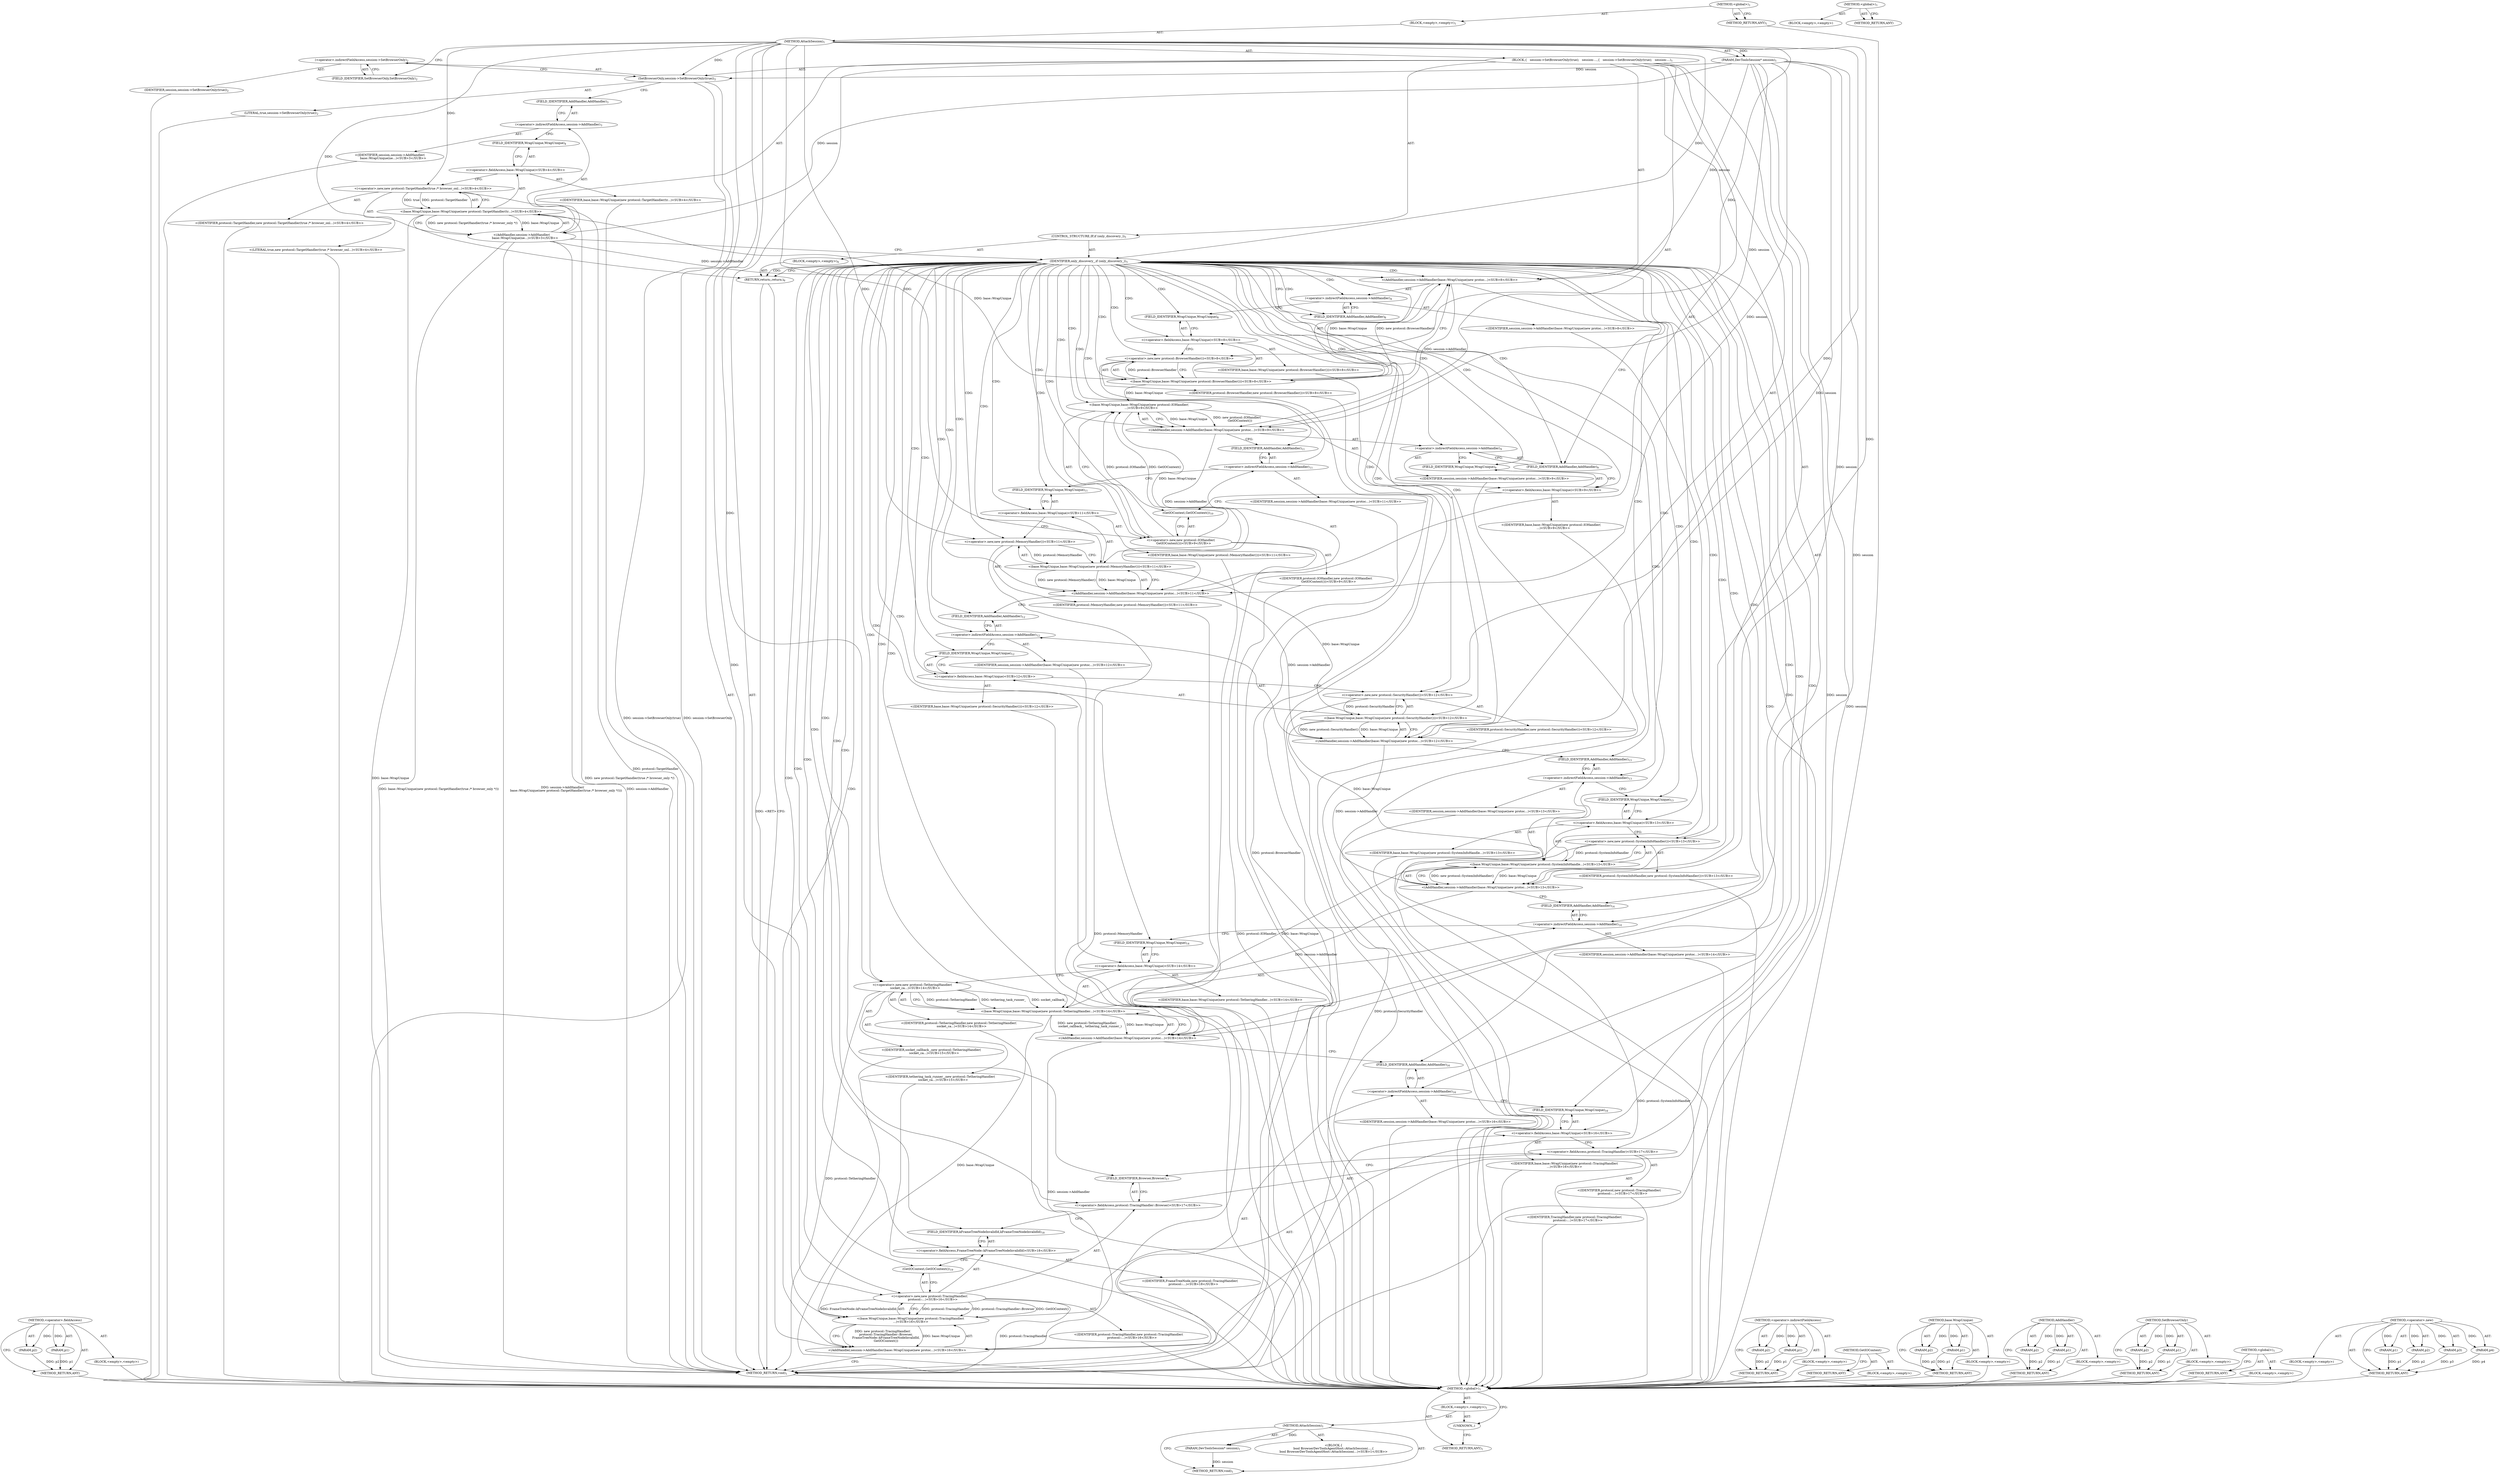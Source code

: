digraph "&lt;global&gt;" {
vulnerable_172 [label=<(METHOD,&lt;operator&gt;.fieldAccess)>];
vulnerable_173 [label=<(PARAM,p1)>];
vulnerable_174 [label=<(PARAM,p2)>];
vulnerable_175 [label=<(BLOCK,&lt;empty&gt;,&lt;empty&gt;)>];
vulnerable_176 [label=<(METHOD_RETURN,ANY)>];
vulnerable_6 [label=<(METHOD,&lt;global&gt;)<SUB>1</SUB>>];
vulnerable_7 [label=<(BLOCK,&lt;empty&gt;,&lt;empty&gt;)<SUB>1</SUB>>];
vulnerable_8 [label=<(METHOD,AttachSession)<SUB>1</SUB>>];
vulnerable_9 [label=<(PARAM,DevToolsSession* session)<SUB>1</SUB>>];
vulnerable_10 [label=<(BLOCK,{
   session-&gt;SetBrowserOnly(true);
   session-...,{
   session-&gt;SetBrowserOnly(true);
   session-...)<SUB>1</SUB>>];
vulnerable_11 [label=<(SetBrowserOnly,session-&gt;SetBrowserOnly(true))<SUB>2</SUB>>];
vulnerable_12 [label=<(&lt;operator&gt;.indirectFieldAccess,session-&gt;SetBrowserOnly)<SUB>2</SUB>>];
vulnerable_13 [label=<(IDENTIFIER,session,session-&gt;SetBrowserOnly(true))<SUB>2</SUB>>];
vulnerable_14 [label=<(FIELD_IDENTIFIER,SetBrowserOnly,SetBrowserOnly)<SUB>2</SUB>>];
vulnerable_15 [label=<(LITERAL,true,session-&gt;SetBrowserOnly(true))<SUB>2</SUB>>];
vulnerable_16 [label="<(AddHandler,session-&gt;AddHandler(
       base::WrapUnique(ne...)<SUB>3</SUB>>"];
vulnerable_17 [label=<(&lt;operator&gt;.indirectFieldAccess,session-&gt;AddHandler)<SUB>3</SUB>>];
vulnerable_18 [label="<(IDENTIFIER,session,session-&gt;AddHandler(
       base::WrapUnique(ne...)<SUB>3</SUB>>"];
vulnerable_19 [label=<(FIELD_IDENTIFIER,AddHandler,AddHandler)<SUB>3</SUB>>];
vulnerable_20 [label="<(base.WrapUnique,base::WrapUnique(new protocol::TargetHandler(tr...)<SUB>4</SUB>>"];
vulnerable_21 [label="<(&lt;operator&gt;.fieldAccess,base::WrapUnique)<SUB>4</SUB>>"];
vulnerable_22 [label="<(IDENTIFIER,base,base::WrapUnique(new protocol::TargetHandler(tr...)<SUB>4</SUB>>"];
vulnerable_23 [label=<(FIELD_IDENTIFIER,WrapUnique,WrapUnique)<SUB>4</SUB>>];
vulnerable_24 [label="<(&lt;operator&gt;.new,new protocol::TargetHandler(true /* browser_onl...)<SUB>4</SUB>>"];
vulnerable_25 [label="<(IDENTIFIER,protocol::TargetHandler,new protocol::TargetHandler(true /* browser_onl...)<SUB>4</SUB>>"];
vulnerable_26 [label="<(LITERAL,true,new protocol::TargetHandler(true /* browser_onl...)<SUB>4</SUB>>"];
vulnerable_27 [label=<(CONTROL_STRUCTURE,IF,if (only_discovery_))<SUB>5</SUB>>];
vulnerable_28 [label=<(IDENTIFIER,only_discovery_,if (only_discovery_))<SUB>5</SUB>>];
vulnerable_29 [label=<(BLOCK,&lt;empty&gt;,&lt;empty&gt;)<SUB>6</SUB>>];
vulnerable_30 [label=<(RETURN,return;,return;)<SUB>6</SUB>>];
vulnerable_31 [label="<(AddHandler,session-&gt;AddHandler(base::WrapUnique(new protoc...)<SUB>8</SUB>>"];
vulnerable_32 [label=<(&lt;operator&gt;.indirectFieldAccess,session-&gt;AddHandler)<SUB>8</SUB>>];
vulnerable_33 [label="<(IDENTIFIER,session,session-&gt;AddHandler(base::WrapUnique(new protoc...)<SUB>8</SUB>>"];
vulnerable_34 [label=<(FIELD_IDENTIFIER,AddHandler,AddHandler)<SUB>8</SUB>>];
vulnerable_35 [label="<(base.WrapUnique,base::WrapUnique(new protocol::BrowserHandler()))<SUB>8</SUB>>"];
vulnerable_36 [label="<(&lt;operator&gt;.fieldAccess,base::WrapUnique)<SUB>8</SUB>>"];
vulnerable_37 [label="<(IDENTIFIER,base,base::WrapUnique(new protocol::BrowserHandler()))<SUB>8</SUB>>"];
vulnerable_38 [label=<(FIELD_IDENTIFIER,WrapUnique,WrapUnique)<SUB>8</SUB>>];
vulnerable_39 [label="<(&lt;operator&gt;.new,new protocol::BrowserHandler())<SUB>8</SUB>>"];
vulnerable_40 [label="<(IDENTIFIER,protocol::BrowserHandler,new protocol::BrowserHandler())<SUB>8</SUB>>"];
vulnerable_41 [label="<(AddHandler,session-&gt;AddHandler(base::WrapUnique(new protoc...)<SUB>9</SUB>>"];
vulnerable_42 [label=<(&lt;operator&gt;.indirectFieldAccess,session-&gt;AddHandler)<SUB>9</SUB>>];
vulnerable_43 [label="<(IDENTIFIER,session,session-&gt;AddHandler(base::WrapUnique(new protoc...)<SUB>9</SUB>>"];
vulnerable_44 [label=<(FIELD_IDENTIFIER,AddHandler,AddHandler)<SUB>9</SUB>>];
vulnerable_45 [label="<(base.WrapUnique,base::WrapUnique(new protocol::IOHandler(
     ...)<SUB>9</SUB>>"];
vulnerable_46 [label="<(&lt;operator&gt;.fieldAccess,base::WrapUnique)<SUB>9</SUB>>"];
vulnerable_47 [label="<(IDENTIFIER,base,base::WrapUnique(new protocol::IOHandler(
     ...)<SUB>9</SUB>>"];
vulnerable_48 [label=<(FIELD_IDENTIFIER,WrapUnique,WrapUnique)<SUB>9</SUB>>];
vulnerable_49 [label="<(&lt;operator&gt;.new,new protocol::IOHandler(
      GetIOContext()))<SUB>9</SUB>>"];
vulnerable_50 [label="<(IDENTIFIER,protocol::IOHandler,new protocol::IOHandler(
      GetIOContext()))<SUB>9</SUB>>"];
vulnerable_51 [label=<(GetIOContext,GetIOContext())<SUB>10</SUB>>];
vulnerable_52 [label="<(AddHandler,session-&gt;AddHandler(base::WrapUnique(new protoc...)<SUB>11</SUB>>"];
vulnerable_53 [label=<(&lt;operator&gt;.indirectFieldAccess,session-&gt;AddHandler)<SUB>11</SUB>>];
vulnerable_54 [label="<(IDENTIFIER,session,session-&gt;AddHandler(base::WrapUnique(new protoc...)<SUB>11</SUB>>"];
vulnerable_55 [label=<(FIELD_IDENTIFIER,AddHandler,AddHandler)<SUB>11</SUB>>];
vulnerable_56 [label="<(base.WrapUnique,base::WrapUnique(new protocol::MemoryHandler()))<SUB>11</SUB>>"];
vulnerable_57 [label="<(&lt;operator&gt;.fieldAccess,base::WrapUnique)<SUB>11</SUB>>"];
vulnerable_58 [label="<(IDENTIFIER,base,base::WrapUnique(new protocol::MemoryHandler()))<SUB>11</SUB>>"];
vulnerable_59 [label=<(FIELD_IDENTIFIER,WrapUnique,WrapUnique)<SUB>11</SUB>>];
vulnerable_60 [label="<(&lt;operator&gt;.new,new protocol::MemoryHandler())<SUB>11</SUB>>"];
vulnerable_61 [label="<(IDENTIFIER,protocol::MemoryHandler,new protocol::MemoryHandler())<SUB>11</SUB>>"];
vulnerable_62 [label="<(AddHandler,session-&gt;AddHandler(base::WrapUnique(new protoc...)<SUB>12</SUB>>"];
vulnerable_63 [label=<(&lt;operator&gt;.indirectFieldAccess,session-&gt;AddHandler)<SUB>12</SUB>>];
vulnerable_64 [label="<(IDENTIFIER,session,session-&gt;AddHandler(base::WrapUnique(new protoc...)<SUB>12</SUB>>"];
vulnerable_65 [label=<(FIELD_IDENTIFIER,AddHandler,AddHandler)<SUB>12</SUB>>];
vulnerable_66 [label="<(base.WrapUnique,base::WrapUnique(new protocol::SecurityHandler()))<SUB>12</SUB>>"];
vulnerable_67 [label="<(&lt;operator&gt;.fieldAccess,base::WrapUnique)<SUB>12</SUB>>"];
vulnerable_68 [label="<(IDENTIFIER,base,base::WrapUnique(new protocol::SecurityHandler()))<SUB>12</SUB>>"];
vulnerable_69 [label=<(FIELD_IDENTIFIER,WrapUnique,WrapUnique)<SUB>12</SUB>>];
vulnerable_70 [label="<(&lt;operator&gt;.new,new protocol::SecurityHandler())<SUB>12</SUB>>"];
vulnerable_71 [label="<(IDENTIFIER,protocol::SecurityHandler,new protocol::SecurityHandler())<SUB>12</SUB>>"];
vulnerable_72 [label="<(AddHandler,session-&gt;AddHandler(base::WrapUnique(new protoc...)<SUB>13</SUB>>"];
vulnerable_73 [label=<(&lt;operator&gt;.indirectFieldAccess,session-&gt;AddHandler)<SUB>13</SUB>>];
vulnerable_74 [label="<(IDENTIFIER,session,session-&gt;AddHandler(base::WrapUnique(new protoc...)<SUB>13</SUB>>"];
vulnerable_75 [label=<(FIELD_IDENTIFIER,AddHandler,AddHandler)<SUB>13</SUB>>];
vulnerable_76 [label="<(base.WrapUnique,base::WrapUnique(new protocol::SystemInfoHandle...)<SUB>13</SUB>>"];
vulnerable_77 [label="<(&lt;operator&gt;.fieldAccess,base::WrapUnique)<SUB>13</SUB>>"];
vulnerable_78 [label="<(IDENTIFIER,base,base::WrapUnique(new protocol::SystemInfoHandle...)<SUB>13</SUB>>"];
vulnerable_79 [label=<(FIELD_IDENTIFIER,WrapUnique,WrapUnique)<SUB>13</SUB>>];
vulnerable_80 [label="<(&lt;operator&gt;.new,new protocol::SystemInfoHandler())<SUB>13</SUB>>"];
vulnerable_81 [label="<(IDENTIFIER,protocol::SystemInfoHandler,new protocol::SystemInfoHandler())<SUB>13</SUB>>"];
vulnerable_82 [label="<(AddHandler,session-&gt;AddHandler(base::WrapUnique(new protoc...)<SUB>14</SUB>>"];
vulnerable_83 [label=<(&lt;operator&gt;.indirectFieldAccess,session-&gt;AddHandler)<SUB>14</SUB>>];
vulnerable_84 [label="<(IDENTIFIER,session,session-&gt;AddHandler(base::WrapUnique(new protoc...)<SUB>14</SUB>>"];
vulnerable_85 [label=<(FIELD_IDENTIFIER,AddHandler,AddHandler)<SUB>14</SUB>>];
vulnerable_86 [label="<(base.WrapUnique,base::WrapUnique(new protocol::TetheringHandler...)<SUB>14</SUB>>"];
vulnerable_87 [label="<(&lt;operator&gt;.fieldAccess,base::WrapUnique)<SUB>14</SUB>>"];
vulnerable_88 [label="<(IDENTIFIER,base,base::WrapUnique(new protocol::TetheringHandler...)<SUB>14</SUB>>"];
vulnerable_89 [label=<(FIELD_IDENTIFIER,WrapUnique,WrapUnique)<SUB>14</SUB>>];
vulnerable_90 [label="<(&lt;operator&gt;.new,new protocol::TetheringHandler(
      socket_ca...)<SUB>14</SUB>>"];
vulnerable_91 [label="<(IDENTIFIER,protocol::TetheringHandler,new protocol::TetheringHandler(
      socket_ca...)<SUB>14</SUB>>"];
vulnerable_92 [label="<(IDENTIFIER,socket_callback_,new protocol::TetheringHandler(
      socket_ca...)<SUB>15</SUB>>"];
vulnerable_93 [label="<(IDENTIFIER,tethering_task_runner_,new protocol::TetheringHandler(
      socket_ca...)<SUB>15</SUB>>"];
vulnerable_94 [label="<(AddHandler,session-&gt;AddHandler(base::WrapUnique(new protoc...)<SUB>16</SUB>>"];
vulnerable_95 [label=<(&lt;operator&gt;.indirectFieldAccess,session-&gt;AddHandler)<SUB>16</SUB>>];
vulnerable_96 [label="<(IDENTIFIER,session,session-&gt;AddHandler(base::WrapUnique(new protoc...)<SUB>16</SUB>>"];
vulnerable_97 [label=<(FIELD_IDENTIFIER,AddHandler,AddHandler)<SUB>16</SUB>>];
vulnerable_98 [label="<(base.WrapUnique,base::WrapUnique(new protocol::TracingHandler(
...)<SUB>16</SUB>>"];
vulnerable_99 [label="<(&lt;operator&gt;.fieldAccess,base::WrapUnique)<SUB>16</SUB>>"];
vulnerable_100 [label="<(IDENTIFIER,base,base::WrapUnique(new protocol::TracingHandler(
...)<SUB>16</SUB>>"];
vulnerable_101 [label=<(FIELD_IDENTIFIER,WrapUnique,WrapUnique)<SUB>16</SUB>>];
vulnerable_102 [label="<(&lt;operator&gt;.new,new protocol::TracingHandler(
       protocol::...)<SUB>16</SUB>>"];
vulnerable_103 [label="<(IDENTIFIER,protocol::TracingHandler,new protocol::TracingHandler(
       protocol::...)<SUB>16</SUB>>"];
vulnerable_104 [label="<(&lt;operator&gt;.fieldAccess,protocol::TracingHandler::Browser)<SUB>17</SUB>>"];
vulnerable_105 [label="<(&lt;operator&gt;.fieldAccess,protocol::TracingHandler)<SUB>17</SUB>>"];
vulnerable_106 [label="<(IDENTIFIER,protocol,new protocol::TracingHandler(
       protocol::...)<SUB>17</SUB>>"];
vulnerable_107 [label="<(IDENTIFIER,TracingHandler,new protocol::TracingHandler(
       protocol::...)<SUB>17</SUB>>"];
vulnerable_108 [label=<(FIELD_IDENTIFIER,Browser,Browser)<SUB>17</SUB>>];
vulnerable_109 [label="<(&lt;operator&gt;.fieldAccess,FrameTreeNode::kFrameTreeNodeInvalidId)<SUB>18</SUB>>"];
vulnerable_110 [label="<(IDENTIFIER,FrameTreeNode,new protocol::TracingHandler(
       protocol::...)<SUB>18</SUB>>"];
vulnerable_111 [label=<(FIELD_IDENTIFIER,kFrameTreeNodeInvalidId,kFrameTreeNodeInvalidId)<SUB>18</SUB>>];
vulnerable_112 [label=<(GetIOContext,GetIOContext())<SUB>19</SUB>>];
vulnerable_113 [label=<(METHOD_RETURN,void)<SUB>1</SUB>>];
vulnerable_115 [label=<(METHOD_RETURN,ANY)<SUB>1</SUB>>];
vulnerable_157 [label=<(METHOD,&lt;operator&gt;.indirectFieldAccess)>];
vulnerable_158 [label=<(PARAM,p1)>];
vulnerable_159 [label=<(PARAM,p2)>];
vulnerable_160 [label=<(BLOCK,&lt;empty&gt;,&lt;empty&gt;)>];
vulnerable_161 [label=<(METHOD_RETURN,ANY)>];
vulnerable_184 [label=<(METHOD,GetIOContext)>];
vulnerable_185 [label=<(BLOCK,&lt;empty&gt;,&lt;empty&gt;)>];
vulnerable_186 [label=<(METHOD_RETURN,ANY)>];
vulnerable_167 [label=<(METHOD,base.WrapUnique)>];
vulnerable_168 [label=<(PARAM,p1)>];
vulnerable_169 [label=<(PARAM,p2)>];
vulnerable_170 [label=<(BLOCK,&lt;empty&gt;,&lt;empty&gt;)>];
vulnerable_171 [label=<(METHOD_RETURN,ANY)>];
vulnerable_162 [label=<(METHOD,AddHandler)>];
vulnerable_163 [label=<(PARAM,p1)>];
vulnerable_164 [label=<(PARAM,p2)>];
vulnerable_165 [label=<(BLOCK,&lt;empty&gt;,&lt;empty&gt;)>];
vulnerable_166 [label=<(METHOD_RETURN,ANY)>];
vulnerable_152 [label=<(METHOD,SetBrowserOnly)>];
vulnerable_153 [label=<(PARAM,p1)>];
vulnerable_154 [label=<(PARAM,p2)>];
vulnerable_155 [label=<(BLOCK,&lt;empty&gt;,&lt;empty&gt;)>];
vulnerable_156 [label=<(METHOD_RETURN,ANY)>];
vulnerable_146 [label=<(METHOD,&lt;global&gt;)<SUB>1</SUB>>];
vulnerable_147 [label=<(BLOCK,&lt;empty&gt;,&lt;empty&gt;)>];
vulnerable_148 [label=<(METHOD_RETURN,ANY)>];
vulnerable_177 [label=<(METHOD,&lt;operator&gt;.new)>];
vulnerable_178 [label=<(PARAM,p1)>];
vulnerable_179 [label=<(PARAM,p2)>];
vulnerable_180 [label=<(PARAM,p3)>];
vulnerable_181 [label=<(PARAM,p4)>];
vulnerable_182 [label=<(BLOCK,&lt;empty&gt;,&lt;empty&gt;)>];
vulnerable_183 [label=<(METHOD_RETURN,ANY)>];
fixed_6 [label=<(METHOD,&lt;global&gt;)<SUB>1</SUB>>];
fixed_7 [label=<(BLOCK,&lt;empty&gt;,&lt;empty&gt;)<SUB>1</SUB>>];
fixed_8 [label=<(METHOD,AttachSession)<SUB>1</SUB>>];
fixed_9 [label=<(PARAM,DevToolsSession* session)<SUB>1</SUB>>];
fixed_10 [label="<(BLOCK,{
bool BrowserDevToolsAgentHost::AttachSession(...,{
bool BrowserDevToolsAgentHost::AttachSession(...)<SUB>1</SUB>>"];
fixed_11 [label=<(METHOD_RETURN,void)<SUB>1</SUB>>];
fixed_13 [label=<(UNKNOWN,,)>];
fixed_14 [label=<(METHOD_RETURN,ANY)<SUB>1</SUB>>];
fixed_23 [label=<(METHOD,&lt;global&gt;)<SUB>1</SUB>>];
fixed_24 [label=<(BLOCK,&lt;empty&gt;,&lt;empty&gt;)>];
fixed_25 [label=<(METHOD_RETURN,ANY)>];
vulnerable_172 -> vulnerable_173  [key=0, label="AST: "];
vulnerable_172 -> vulnerable_173  [key=1, label="DDG: "];
vulnerable_172 -> vulnerable_175  [key=0, label="AST: "];
vulnerable_172 -> vulnerable_174  [key=0, label="AST: "];
vulnerable_172 -> vulnerable_174  [key=1, label="DDG: "];
vulnerable_172 -> vulnerable_176  [key=0, label="AST: "];
vulnerable_172 -> vulnerable_176  [key=1, label="CFG: "];
vulnerable_173 -> vulnerable_176  [key=0, label="DDG: p1"];
vulnerable_174 -> vulnerable_176  [key=0, label="DDG: p2"];
vulnerable_175 -> fixed_6  [key=0];
vulnerable_176 -> fixed_6  [key=0];
vulnerable_6 -> vulnerable_7  [key=0, label="AST: "];
vulnerable_6 -> vulnerable_115  [key=0, label="AST: "];
vulnerable_6 -> vulnerable_115  [key=1, label="CFG: "];
vulnerable_7 -> vulnerable_8  [key=0, label="AST: "];
vulnerable_8 -> vulnerable_9  [key=0, label="AST: "];
vulnerable_8 -> vulnerable_9  [key=1, label="DDG: "];
vulnerable_8 -> vulnerable_10  [key=0, label="AST: "];
vulnerable_8 -> vulnerable_113  [key=0, label="AST: "];
vulnerable_8 -> vulnerable_14  [key=0, label="CFG: "];
vulnerable_8 -> vulnerable_11  [key=0, label="DDG: "];
vulnerable_8 -> vulnerable_28  [key=0, label="DDG: "];
vulnerable_8 -> vulnerable_30  [key=0, label="DDG: "];
vulnerable_8 -> vulnerable_24  [key=0, label="DDG: "];
vulnerable_8 -> vulnerable_39  [key=0, label="DDG: "];
vulnerable_8 -> vulnerable_49  [key=0, label="DDG: "];
vulnerable_8 -> vulnerable_60  [key=0, label="DDG: "];
vulnerable_8 -> vulnerable_70  [key=0, label="DDG: "];
vulnerable_8 -> vulnerable_80  [key=0, label="DDG: "];
vulnerable_8 -> vulnerable_90  [key=0, label="DDG: "];
vulnerable_8 -> vulnerable_102  [key=0, label="DDG: "];
vulnerable_9 -> vulnerable_113  [key=0, label="DDG: session"];
vulnerable_9 -> vulnerable_11  [key=0, label="DDG: session"];
vulnerable_9 -> vulnerable_16  [key=0, label="DDG: session"];
vulnerable_9 -> vulnerable_31  [key=0, label="DDG: session"];
vulnerable_9 -> vulnerable_41  [key=0, label="DDG: session"];
vulnerable_9 -> vulnerable_52  [key=0, label="DDG: session"];
vulnerable_9 -> vulnerable_62  [key=0, label="DDG: session"];
vulnerable_9 -> vulnerable_72  [key=0, label="DDG: session"];
vulnerable_9 -> vulnerable_82  [key=0, label="DDG: session"];
vulnerable_9 -> vulnerable_94  [key=0, label="DDG: session"];
vulnerable_10 -> vulnerable_11  [key=0, label="AST: "];
vulnerable_10 -> vulnerable_16  [key=0, label="AST: "];
vulnerable_10 -> vulnerable_27  [key=0, label="AST: "];
vulnerable_10 -> vulnerable_31  [key=0, label="AST: "];
vulnerable_10 -> vulnerable_41  [key=0, label="AST: "];
vulnerable_10 -> vulnerable_52  [key=0, label="AST: "];
vulnerable_10 -> vulnerable_62  [key=0, label="AST: "];
vulnerable_10 -> vulnerable_72  [key=0, label="AST: "];
vulnerable_10 -> vulnerable_82  [key=0, label="AST: "];
vulnerable_10 -> vulnerable_94  [key=0, label="AST: "];
vulnerable_11 -> vulnerable_12  [key=0, label="AST: "];
vulnerable_11 -> vulnerable_15  [key=0, label="AST: "];
vulnerable_11 -> vulnerable_19  [key=0, label="CFG: "];
vulnerable_11 -> vulnerable_113  [key=0, label="DDG: session-&gt;SetBrowserOnly"];
vulnerable_11 -> vulnerable_113  [key=1, label="DDG: session-&gt;SetBrowserOnly(true)"];
vulnerable_12 -> vulnerable_13  [key=0, label="AST: "];
vulnerable_12 -> vulnerable_14  [key=0, label="AST: "];
vulnerable_12 -> vulnerable_11  [key=0, label="CFG: "];
vulnerable_13 -> fixed_6  [key=0];
vulnerable_14 -> vulnerable_12  [key=0, label="CFG: "];
vulnerable_15 -> fixed_6  [key=0];
vulnerable_16 -> vulnerable_17  [key=0, label="AST: "];
vulnerable_16 -> vulnerable_20  [key=0, label="AST: "];
vulnerable_16 -> vulnerable_28  [key=0, label="CFG: "];
vulnerable_16 -> vulnerable_113  [key=0, label="DDG: session-&gt;AddHandler"];
vulnerable_16 -> vulnerable_113  [key=1, label="DDG: base::WrapUnique(new protocol::TargetHandler(true /* browser_only */))"];
vulnerable_16 -> vulnerable_113  [key=2, label="DDG: session-&gt;AddHandler(
       base::WrapUnique(new protocol::TargetHandler(true /* browser_only */)))"];
vulnerable_16 -> vulnerable_31  [key=0, label="DDG: session-&gt;AddHandler"];
vulnerable_17 -> vulnerable_18  [key=0, label="AST: "];
vulnerable_17 -> vulnerable_19  [key=0, label="AST: "];
vulnerable_17 -> vulnerable_23  [key=0, label="CFG: "];
vulnerable_18 -> fixed_6  [key=0];
vulnerable_19 -> vulnerable_17  [key=0, label="CFG: "];
vulnerable_20 -> vulnerable_21  [key=0, label="AST: "];
vulnerable_20 -> vulnerable_24  [key=0, label="AST: "];
vulnerable_20 -> vulnerable_16  [key=0, label="CFG: "];
vulnerable_20 -> vulnerable_16  [key=1, label="DDG: base::WrapUnique"];
vulnerable_20 -> vulnerable_16  [key=2, label="DDG: new protocol::TargetHandler(true /* browser_only */)"];
vulnerable_20 -> vulnerable_113  [key=0, label="DDG: base::WrapUnique"];
vulnerable_20 -> vulnerable_113  [key=1, label="DDG: new protocol::TargetHandler(true /* browser_only */)"];
vulnerable_20 -> vulnerable_35  [key=0, label="DDG: base::WrapUnique"];
vulnerable_21 -> vulnerable_22  [key=0, label="AST: "];
vulnerable_21 -> vulnerable_23  [key=0, label="AST: "];
vulnerable_21 -> vulnerable_24  [key=0, label="CFG: "];
vulnerable_22 -> fixed_6  [key=0];
vulnerable_23 -> vulnerable_21  [key=0, label="CFG: "];
vulnerable_24 -> vulnerable_25  [key=0, label="AST: "];
vulnerable_24 -> vulnerable_26  [key=0, label="AST: "];
vulnerable_24 -> vulnerable_20  [key=0, label="CFG: "];
vulnerable_24 -> vulnerable_20  [key=1, label="DDG: protocol::TargetHandler"];
vulnerable_24 -> vulnerable_20  [key=2, label="DDG: true"];
vulnerable_24 -> vulnerable_113  [key=0, label="DDG: protocol::TargetHandler"];
vulnerable_25 -> fixed_6  [key=0];
vulnerable_26 -> fixed_6  [key=0];
vulnerable_27 -> vulnerable_28  [key=0, label="AST: "];
vulnerable_27 -> vulnerable_29  [key=0, label="AST: "];
vulnerable_28 -> vulnerable_30  [key=0, label="CFG: "];
vulnerable_28 -> vulnerable_30  [key=1, label="CDG: "];
vulnerable_28 -> vulnerable_34  [key=0, label="CFG: "];
vulnerable_28 -> vulnerable_34  [key=1, label="CDG: "];
vulnerable_28 -> vulnerable_94  [key=0, label="CDG: "];
vulnerable_28 -> vulnerable_48  [key=0, label="CDG: "];
vulnerable_28 -> vulnerable_32  [key=0, label="CDG: "];
vulnerable_28 -> vulnerable_49  [key=0, label="CDG: "];
vulnerable_28 -> vulnerable_60  [key=0, label="CDG: "];
vulnerable_28 -> vulnerable_73  [key=0, label="CDG: "];
vulnerable_28 -> vulnerable_77  [key=0, label="CDG: "];
vulnerable_28 -> vulnerable_42  [key=0, label="CDG: "];
vulnerable_28 -> vulnerable_51  [key=0, label="CDG: "];
vulnerable_28 -> vulnerable_57  [key=0, label="CDG: "];
vulnerable_28 -> vulnerable_89  [key=0, label="CDG: "];
vulnerable_28 -> vulnerable_66  [key=0, label="CDG: "];
vulnerable_28 -> vulnerable_98  [key=0, label="CDG: "];
vulnerable_28 -> vulnerable_75  [key=0, label="CDG: "];
vulnerable_28 -> vulnerable_52  [key=0, label="CDG: "];
vulnerable_28 -> vulnerable_99  [key=0, label="CDG: "];
vulnerable_28 -> vulnerable_46  [key=0, label="CDG: "];
vulnerable_28 -> vulnerable_102  [key=0, label="CDG: "];
vulnerable_28 -> vulnerable_85  [key=0, label="CDG: "];
vulnerable_28 -> vulnerable_38  [key=0, label="CDG: "];
vulnerable_28 -> vulnerable_72  [key=0, label="CDG: "];
vulnerable_28 -> vulnerable_56  [key=0, label="CDG: "];
vulnerable_28 -> vulnerable_69  [key=0, label="CDG: "];
vulnerable_28 -> vulnerable_67  [key=0, label="CDG: "];
vulnerable_28 -> vulnerable_104  [key=0, label="CDG: "];
vulnerable_28 -> vulnerable_95  [key=0, label="CDG: "];
vulnerable_28 -> vulnerable_45  [key=0, label="CDG: "];
vulnerable_28 -> vulnerable_76  [key=0, label="CDG: "];
vulnerable_28 -> vulnerable_65  [key=0, label="CDG: "];
vulnerable_28 -> vulnerable_59  [key=0, label="CDG: "];
vulnerable_28 -> vulnerable_87  [key=0, label="CDG: "];
vulnerable_28 -> vulnerable_97  [key=0, label="CDG: "];
vulnerable_28 -> vulnerable_112  [key=0, label="CDG: "];
vulnerable_28 -> vulnerable_44  [key=0, label="CDG: "];
vulnerable_28 -> vulnerable_35  [key=0, label="CDG: "];
vulnerable_28 -> vulnerable_82  [key=0, label="CDG: "];
vulnerable_28 -> vulnerable_101  [key=0, label="CDG: "];
vulnerable_28 -> vulnerable_90  [key=0, label="CDG: "];
vulnerable_28 -> vulnerable_79  [key=0, label="CDG: "];
vulnerable_28 -> vulnerable_80  [key=0, label="CDG: "];
vulnerable_28 -> vulnerable_83  [key=0, label="CDG: "];
vulnerable_28 -> vulnerable_36  [key=0, label="CDG: "];
vulnerable_28 -> vulnerable_105  [key=0, label="CDG: "];
vulnerable_28 -> vulnerable_53  [key=0, label="CDG: "];
vulnerable_28 -> vulnerable_41  [key=0, label="CDG: "];
vulnerable_28 -> vulnerable_70  [key=0, label="CDG: "];
vulnerable_28 -> vulnerable_63  [key=0, label="CDG: "];
vulnerable_28 -> vulnerable_55  [key=0, label="CDG: "];
vulnerable_28 -> vulnerable_108  [key=0, label="CDG: "];
vulnerable_28 -> vulnerable_111  [key=0, label="CDG: "];
vulnerable_28 -> vulnerable_109  [key=0, label="CDG: "];
vulnerable_28 -> vulnerable_62  [key=0, label="CDG: "];
vulnerable_28 -> vulnerable_39  [key=0, label="CDG: "];
vulnerable_28 -> vulnerable_31  [key=0, label="CDG: "];
vulnerable_28 -> vulnerable_86  [key=0, label="CDG: "];
vulnerable_29 -> vulnerable_30  [key=0, label="AST: "];
vulnerable_30 -> vulnerable_113  [key=0, label="CFG: "];
vulnerable_30 -> vulnerable_113  [key=1, label="DDG: &lt;RET&gt;"];
vulnerable_31 -> vulnerable_32  [key=0, label="AST: "];
vulnerable_31 -> vulnerable_35  [key=0, label="AST: "];
vulnerable_31 -> vulnerable_44  [key=0, label="CFG: "];
vulnerable_31 -> vulnerable_41  [key=0, label="DDG: session-&gt;AddHandler"];
vulnerable_32 -> vulnerable_33  [key=0, label="AST: "];
vulnerable_32 -> vulnerable_34  [key=0, label="AST: "];
vulnerable_32 -> vulnerable_38  [key=0, label="CFG: "];
vulnerable_33 -> fixed_6  [key=0];
vulnerable_34 -> vulnerable_32  [key=0, label="CFG: "];
vulnerable_35 -> vulnerable_36  [key=0, label="AST: "];
vulnerable_35 -> vulnerable_39  [key=0, label="AST: "];
vulnerable_35 -> vulnerable_31  [key=0, label="CFG: "];
vulnerable_35 -> vulnerable_31  [key=1, label="DDG: base::WrapUnique"];
vulnerable_35 -> vulnerable_31  [key=2, label="DDG: new protocol::BrowserHandler()"];
vulnerable_35 -> vulnerable_45  [key=0, label="DDG: base::WrapUnique"];
vulnerable_36 -> vulnerable_37  [key=0, label="AST: "];
vulnerable_36 -> vulnerable_38  [key=0, label="AST: "];
vulnerable_36 -> vulnerable_39  [key=0, label="CFG: "];
vulnerable_37 -> fixed_6  [key=0];
vulnerable_38 -> vulnerable_36  [key=0, label="CFG: "];
vulnerable_39 -> vulnerable_40  [key=0, label="AST: "];
vulnerable_39 -> vulnerable_35  [key=0, label="CFG: "];
vulnerable_39 -> vulnerable_35  [key=1, label="DDG: protocol::BrowserHandler"];
vulnerable_39 -> vulnerable_113  [key=0, label="DDG: protocol::BrowserHandler"];
vulnerable_40 -> fixed_6  [key=0];
vulnerable_41 -> vulnerable_42  [key=0, label="AST: "];
vulnerable_41 -> vulnerable_45  [key=0, label="AST: "];
vulnerable_41 -> vulnerable_55  [key=0, label="CFG: "];
vulnerable_41 -> vulnerable_52  [key=0, label="DDG: session-&gt;AddHandler"];
vulnerable_42 -> vulnerable_43  [key=0, label="AST: "];
vulnerable_42 -> vulnerable_44  [key=0, label="AST: "];
vulnerable_42 -> vulnerable_48  [key=0, label="CFG: "];
vulnerable_43 -> fixed_6  [key=0];
vulnerable_44 -> vulnerable_42  [key=0, label="CFG: "];
vulnerable_45 -> vulnerable_46  [key=0, label="AST: "];
vulnerable_45 -> vulnerable_49  [key=0, label="AST: "];
vulnerable_45 -> vulnerable_41  [key=0, label="CFG: "];
vulnerable_45 -> vulnerable_41  [key=1, label="DDG: base::WrapUnique"];
vulnerable_45 -> vulnerable_41  [key=2, label="DDG: new protocol::IOHandler(
      GetIOContext())"];
vulnerable_45 -> vulnerable_56  [key=0, label="DDG: base::WrapUnique"];
vulnerable_46 -> vulnerable_47  [key=0, label="AST: "];
vulnerable_46 -> vulnerable_48  [key=0, label="AST: "];
vulnerable_46 -> vulnerable_51  [key=0, label="CFG: "];
vulnerable_47 -> fixed_6  [key=0];
vulnerable_48 -> vulnerable_46  [key=0, label="CFG: "];
vulnerable_49 -> vulnerable_50  [key=0, label="AST: "];
vulnerable_49 -> vulnerable_51  [key=0, label="AST: "];
vulnerable_49 -> vulnerable_45  [key=0, label="CFG: "];
vulnerable_49 -> vulnerable_45  [key=1, label="DDG: protocol::IOHandler"];
vulnerable_49 -> vulnerable_45  [key=2, label="DDG: GetIOContext()"];
vulnerable_49 -> vulnerable_113  [key=0, label="DDG: protocol::IOHandler"];
vulnerable_50 -> fixed_6  [key=0];
vulnerable_51 -> vulnerable_49  [key=0, label="CFG: "];
vulnerable_52 -> vulnerable_53  [key=0, label="AST: "];
vulnerable_52 -> vulnerable_56  [key=0, label="AST: "];
vulnerable_52 -> vulnerable_65  [key=0, label="CFG: "];
vulnerable_52 -> vulnerable_62  [key=0, label="DDG: session-&gt;AddHandler"];
vulnerable_53 -> vulnerable_54  [key=0, label="AST: "];
vulnerable_53 -> vulnerable_55  [key=0, label="AST: "];
vulnerable_53 -> vulnerable_59  [key=0, label="CFG: "];
vulnerable_54 -> fixed_6  [key=0];
vulnerable_55 -> vulnerable_53  [key=0, label="CFG: "];
vulnerable_56 -> vulnerable_57  [key=0, label="AST: "];
vulnerable_56 -> vulnerable_60  [key=0, label="AST: "];
vulnerable_56 -> vulnerable_52  [key=0, label="CFG: "];
vulnerable_56 -> vulnerable_52  [key=1, label="DDG: base::WrapUnique"];
vulnerable_56 -> vulnerable_52  [key=2, label="DDG: new protocol::MemoryHandler()"];
vulnerable_56 -> vulnerable_66  [key=0, label="DDG: base::WrapUnique"];
vulnerable_57 -> vulnerable_58  [key=0, label="AST: "];
vulnerable_57 -> vulnerable_59  [key=0, label="AST: "];
vulnerable_57 -> vulnerable_60  [key=0, label="CFG: "];
vulnerable_58 -> fixed_6  [key=0];
vulnerable_59 -> vulnerable_57  [key=0, label="CFG: "];
vulnerable_60 -> vulnerable_61  [key=0, label="AST: "];
vulnerable_60 -> vulnerable_56  [key=0, label="CFG: "];
vulnerable_60 -> vulnerable_56  [key=1, label="DDG: protocol::MemoryHandler"];
vulnerable_60 -> vulnerable_113  [key=0, label="DDG: protocol::MemoryHandler"];
vulnerable_61 -> fixed_6  [key=0];
vulnerable_62 -> vulnerable_63  [key=0, label="AST: "];
vulnerable_62 -> vulnerable_66  [key=0, label="AST: "];
vulnerable_62 -> vulnerable_75  [key=0, label="CFG: "];
vulnerable_62 -> vulnerable_72  [key=0, label="DDG: session-&gt;AddHandler"];
vulnerable_63 -> vulnerable_64  [key=0, label="AST: "];
vulnerable_63 -> vulnerable_65  [key=0, label="AST: "];
vulnerable_63 -> vulnerable_69  [key=0, label="CFG: "];
vulnerable_64 -> fixed_6  [key=0];
vulnerable_65 -> vulnerable_63  [key=0, label="CFG: "];
vulnerable_66 -> vulnerable_67  [key=0, label="AST: "];
vulnerable_66 -> vulnerable_70  [key=0, label="AST: "];
vulnerable_66 -> vulnerable_62  [key=0, label="CFG: "];
vulnerable_66 -> vulnerable_62  [key=1, label="DDG: base::WrapUnique"];
vulnerable_66 -> vulnerable_62  [key=2, label="DDG: new protocol::SecurityHandler()"];
vulnerable_66 -> vulnerable_76  [key=0, label="DDG: base::WrapUnique"];
vulnerable_67 -> vulnerable_68  [key=0, label="AST: "];
vulnerable_67 -> vulnerable_69  [key=0, label="AST: "];
vulnerable_67 -> vulnerable_70  [key=0, label="CFG: "];
vulnerable_68 -> fixed_6  [key=0];
vulnerable_69 -> vulnerable_67  [key=0, label="CFG: "];
vulnerable_70 -> vulnerable_71  [key=0, label="AST: "];
vulnerable_70 -> vulnerable_66  [key=0, label="CFG: "];
vulnerable_70 -> vulnerable_66  [key=1, label="DDG: protocol::SecurityHandler"];
vulnerable_70 -> vulnerable_113  [key=0, label="DDG: protocol::SecurityHandler"];
vulnerable_71 -> fixed_6  [key=0];
vulnerable_72 -> vulnerable_73  [key=0, label="AST: "];
vulnerable_72 -> vulnerable_76  [key=0, label="AST: "];
vulnerable_72 -> vulnerable_85  [key=0, label="CFG: "];
vulnerable_72 -> vulnerable_82  [key=0, label="DDG: session-&gt;AddHandler"];
vulnerable_73 -> vulnerable_74  [key=0, label="AST: "];
vulnerable_73 -> vulnerable_75  [key=0, label="AST: "];
vulnerable_73 -> vulnerable_79  [key=0, label="CFG: "];
vulnerable_74 -> fixed_6  [key=0];
vulnerable_75 -> vulnerable_73  [key=0, label="CFG: "];
vulnerable_76 -> vulnerable_77  [key=0, label="AST: "];
vulnerable_76 -> vulnerable_80  [key=0, label="AST: "];
vulnerable_76 -> vulnerable_72  [key=0, label="CFG: "];
vulnerable_76 -> vulnerable_72  [key=1, label="DDG: base::WrapUnique"];
vulnerable_76 -> vulnerable_72  [key=2, label="DDG: new protocol::SystemInfoHandler()"];
vulnerable_76 -> vulnerable_86  [key=0, label="DDG: base::WrapUnique"];
vulnerable_77 -> vulnerable_78  [key=0, label="AST: "];
vulnerable_77 -> vulnerable_79  [key=0, label="AST: "];
vulnerable_77 -> vulnerable_80  [key=0, label="CFG: "];
vulnerable_78 -> fixed_6  [key=0];
vulnerable_79 -> vulnerable_77  [key=0, label="CFG: "];
vulnerable_80 -> vulnerable_81  [key=0, label="AST: "];
vulnerable_80 -> vulnerable_76  [key=0, label="CFG: "];
vulnerable_80 -> vulnerable_76  [key=1, label="DDG: protocol::SystemInfoHandler"];
vulnerable_80 -> vulnerable_113  [key=0, label="DDG: protocol::SystemInfoHandler"];
vulnerable_81 -> fixed_6  [key=0];
vulnerable_82 -> vulnerable_83  [key=0, label="AST: "];
vulnerable_82 -> vulnerable_86  [key=0, label="AST: "];
vulnerable_82 -> vulnerable_97  [key=0, label="CFG: "];
vulnerable_82 -> vulnerable_94  [key=0, label="DDG: session-&gt;AddHandler"];
vulnerable_83 -> vulnerable_84  [key=0, label="AST: "];
vulnerable_83 -> vulnerable_85  [key=0, label="AST: "];
vulnerable_83 -> vulnerable_89  [key=0, label="CFG: "];
vulnerable_84 -> fixed_6  [key=0];
vulnerable_85 -> vulnerable_83  [key=0, label="CFG: "];
vulnerable_86 -> vulnerable_87  [key=0, label="AST: "];
vulnerable_86 -> vulnerable_90  [key=0, label="AST: "];
vulnerable_86 -> vulnerable_82  [key=0, label="CFG: "];
vulnerable_86 -> vulnerable_82  [key=1, label="DDG: base::WrapUnique"];
vulnerable_86 -> vulnerable_82  [key=2, label="DDG: new protocol::TetheringHandler(
      socket_callback_, tethering_task_runner_)"];
vulnerable_86 -> vulnerable_98  [key=0, label="DDG: base::WrapUnique"];
vulnerable_87 -> vulnerable_88  [key=0, label="AST: "];
vulnerable_87 -> vulnerable_89  [key=0, label="AST: "];
vulnerable_87 -> vulnerable_90  [key=0, label="CFG: "];
vulnerable_88 -> fixed_6  [key=0];
vulnerable_89 -> vulnerable_87  [key=0, label="CFG: "];
vulnerable_90 -> vulnerable_91  [key=0, label="AST: "];
vulnerable_90 -> vulnerable_92  [key=0, label="AST: "];
vulnerable_90 -> vulnerable_93  [key=0, label="AST: "];
vulnerable_90 -> vulnerable_86  [key=0, label="CFG: "];
vulnerable_90 -> vulnerable_86  [key=1, label="DDG: protocol::TetheringHandler"];
vulnerable_90 -> vulnerable_86  [key=2, label="DDG: socket_callback_"];
vulnerable_90 -> vulnerable_86  [key=3, label="DDG: tethering_task_runner_"];
vulnerable_90 -> vulnerable_113  [key=0, label="DDG: protocol::TetheringHandler"];
vulnerable_91 -> fixed_6  [key=0];
vulnerable_92 -> fixed_6  [key=0];
vulnerable_93 -> fixed_6  [key=0];
vulnerable_94 -> vulnerable_95  [key=0, label="AST: "];
vulnerable_94 -> vulnerable_98  [key=0, label="AST: "];
vulnerable_94 -> vulnerable_113  [key=0, label="CFG: "];
vulnerable_95 -> vulnerable_96  [key=0, label="AST: "];
vulnerable_95 -> vulnerable_97  [key=0, label="AST: "];
vulnerable_95 -> vulnerable_101  [key=0, label="CFG: "];
vulnerable_96 -> fixed_6  [key=0];
vulnerable_97 -> vulnerable_95  [key=0, label="CFG: "];
vulnerable_98 -> vulnerable_99  [key=0, label="AST: "];
vulnerable_98 -> vulnerable_102  [key=0, label="AST: "];
vulnerable_98 -> vulnerable_94  [key=0, label="CFG: "];
vulnerable_98 -> vulnerable_94  [key=1, label="DDG: base::WrapUnique"];
vulnerable_98 -> vulnerable_94  [key=2, label="DDG: new protocol::TracingHandler(
       protocol::TracingHandler::Browser,
       FrameTreeNode::kFrameTreeNodeInvalidId,
       GetIOContext())"];
vulnerable_99 -> vulnerable_100  [key=0, label="AST: "];
vulnerable_99 -> vulnerable_101  [key=0, label="AST: "];
vulnerable_99 -> vulnerable_105  [key=0, label="CFG: "];
vulnerable_100 -> fixed_6  [key=0];
vulnerable_101 -> vulnerable_99  [key=0, label="CFG: "];
vulnerable_102 -> vulnerable_103  [key=0, label="AST: "];
vulnerable_102 -> vulnerable_104  [key=0, label="AST: "];
vulnerable_102 -> vulnerable_109  [key=0, label="AST: "];
vulnerable_102 -> vulnerable_112  [key=0, label="AST: "];
vulnerable_102 -> vulnerable_98  [key=0, label="CFG: "];
vulnerable_102 -> vulnerable_98  [key=1, label="DDG: protocol::TracingHandler"];
vulnerable_102 -> vulnerable_98  [key=2, label="DDG: protocol::TracingHandler::Browser"];
vulnerable_102 -> vulnerable_98  [key=3, label="DDG: FrameTreeNode::kFrameTreeNodeInvalidId"];
vulnerable_102 -> vulnerable_98  [key=4, label="DDG: GetIOContext()"];
vulnerable_102 -> vulnerable_113  [key=0, label="DDG: protocol::TracingHandler"];
vulnerable_103 -> fixed_6  [key=0];
vulnerable_104 -> vulnerable_105  [key=0, label="AST: "];
vulnerable_104 -> vulnerable_108  [key=0, label="AST: "];
vulnerable_104 -> vulnerable_111  [key=0, label="CFG: "];
vulnerable_105 -> vulnerable_106  [key=0, label="AST: "];
vulnerable_105 -> vulnerable_107  [key=0, label="AST: "];
vulnerable_105 -> vulnerable_108  [key=0, label="CFG: "];
vulnerable_106 -> fixed_6  [key=0];
vulnerable_107 -> fixed_6  [key=0];
vulnerable_108 -> vulnerable_104  [key=0, label="CFG: "];
vulnerable_109 -> vulnerable_110  [key=0, label="AST: "];
vulnerable_109 -> vulnerable_111  [key=0, label="AST: "];
vulnerable_109 -> vulnerable_112  [key=0, label="CFG: "];
vulnerable_110 -> fixed_6  [key=0];
vulnerable_111 -> vulnerable_109  [key=0, label="CFG: "];
vulnerable_112 -> vulnerable_102  [key=0, label="CFG: "];
vulnerable_113 -> fixed_6  [key=0];
vulnerable_115 -> fixed_6  [key=0];
vulnerable_157 -> vulnerable_158  [key=0, label="AST: "];
vulnerable_157 -> vulnerable_158  [key=1, label="DDG: "];
vulnerable_157 -> vulnerable_160  [key=0, label="AST: "];
vulnerable_157 -> vulnerable_159  [key=0, label="AST: "];
vulnerable_157 -> vulnerable_159  [key=1, label="DDG: "];
vulnerable_157 -> vulnerable_161  [key=0, label="AST: "];
vulnerable_157 -> vulnerable_161  [key=1, label="CFG: "];
vulnerable_158 -> vulnerable_161  [key=0, label="DDG: p1"];
vulnerable_159 -> vulnerable_161  [key=0, label="DDG: p2"];
vulnerable_160 -> fixed_6  [key=0];
vulnerable_161 -> fixed_6  [key=0];
vulnerable_184 -> vulnerable_185  [key=0, label="AST: "];
vulnerable_184 -> vulnerable_186  [key=0, label="AST: "];
vulnerable_184 -> vulnerable_186  [key=1, label="CFG: "];
vulnerable_185 -> fixed_6  [key=0];
vulnerable_186 -> fixed_6  [key=0];
vulnerable_167 -> vulnerable_168  [key=0, label="AST: "];
vulnerable_167 -> vulnerable_168  [key=1, label="DDG: "];
vulnerable_167 -> vulnerable_170  [key=0, label="AST: "];
vulnerable_167 -> vulnerable_169  [key=0, label="AST: "];
vulnerable_167 -> vulnerable_169  [key=1, label="DDG: "];
vulnerable_167 -> vulnerable_171  [key=0, label="AST: "];
vulnerable_167 -> vulnerable_171  [key=1, label="CFG: "];
vulnerable_168 -> vulnerable_171  [key=0, label="DDG: p1"];
vulnerable_169 -> vulnerable_171  [key=0, label="DDG: p2"];
vulnerable_170 -> fixed_6  [key=0];
vulnerable_171 -> fixed_6  [key=0];
vulnerable_162 -> vulnerable_163  [key=0, label="AST: "];
vulnerable_162 -> vulnerable_163  [key=1, label="DDG: "];
vulnerable_162 -> vulnerable_165  [key=0, label="AST: "];
vulnerable_162 -> vulnerable_164  [key=0, label="AST: "];
vulnerable_162 -> vulnerable_164  [key=1, label="DDG: "];
vulnerable_162 -> vulnerable_166  [key=0, label="AST: "];
vulnerable_162 -> vulnerable_166  [key=1, label="CFG: "];
vulnerable_163 -> vulnerable_166  [key=0, label="DDG: p1"];
vulnerable_164 -> vulnerable_166  [key=0, label="DDG: p2"];
vulnerable_165 -> fixed_6  [key=0];
vulnerable_166 -> fixed_6  [key=0];
vulnerable_152 -> vulnerable_153  [key=0, label="AST: "];
vulnerable_152 -> vulnerable_153  [key=1, label="DDG: "];
vulnerable_152 -> vulnerable_155  [key=0, label="AST: "];
vulnerable_152 -> vulnerable_154  [key=0, label="AST: "];
vulnerable_152 -> vulnerable_154  [key=1, label="DDG: "];
vulnerable_152 -> vulnerable_156  [key=0, label="AST: "];
vulnerable_152 -> vulnerable_156  [key=1, label="CFG: "];
vulnerable_153 -> vulnerable_156  [key=0, label="DDG: p1"];
vulnerable_154 -> vulnerable_156  [key=0, label="DDG: p2"];
vulnerable_155 -> fixed_6  [key=0];
vulnerable_156 -> fixed_6  [key=0];
vulnerable_146 -> vulnerable_147  [key=0, label="AST: "];
vulnerable_146 -> vulnerable_148  [key=0, label="AST: "];
vulnerable_146 -> vulnerable_148  [key=1, label="CFG: "];
vulnerable_147 -> fixed_6  [key=0];
vulnerable_148 -> fixed_6  [key=0];
vulnerable_177 -> vulnerable_178  [key=0, label="AST: "];
vulnerable_177 -> vulnerable_178  [key=1, label="DDG: "];
vulnerable_177 -> vulnerable_182  [key=0, label="AST: "];
vulnerable_177 -> vulnerable_179  [key=0, label="AST: "];
vulnerable_177 -> vulnerable_179  [key=1, label="DDG: "];
vulnerable_177 -> vulnerable_183  [key=0, label="AST: "];
vulnerable_177 -> vulnerable_183  [key=1, label="CFG: "];
vulnerable_177 -> vulnerable_180  [key=0, label="AST: "];
vulnerable_177 -> vulnerable_180  [key=1, label="DDG: "];
vulnerable_177 -> vulnerable_181  [key=0, label="AST: "];
vulnerable_177 -> vulnerable_181  [key=1, label="DDG: "];
vulnerable_178 -> vulnerable_183  [key=0, label="DDG: p1"];
vulnerable_179 -> vulnerable_183  [key=0, label="DDG: p2"];
vulnerable_180 -> vulnerable_183  [key=0, label="DDG: p3"];
vulnerable_181 -> vulnerable_183  [key=0, label="DDG: p4"];
vulnerable_182 -> fixed_6  [key=0];
vulnerable_183 -> fixed_6  [key=0];
fixed_6 -> fixed_7  [key=0, label="AST: "];
fixed_6 -> fixed_14  [key=0, label="AST: "];
fixed_6 -> fixed_13  [key=0, label="CFG: "];
fixed_7 -> fixed_8  [key=0, label="AST: "];
fixed_7 -> fixed_13  [key=0, label="AST: "];
fixed_8 -> fixed_9  [key=0, label="AST: "];
fixed_8 -> fixed_9  [key=1, label="DDG: "];
fixed_8 -> fixed_10  [key=0, label="AST: "];
fixed_8 -> fixed_11  [key=0, label="AST: "];
fixed_8 -> fixed_11  [key=1, label="CFG: "];
fixed_9 -> fixed_11  [key=0, label="DDG: session"];
fixed_13 -> fixed_14  [key=0, label="CFG: "];
fixed_23 -> fixed_24  [key=0, label="AST: "];
fixed_23 -> fixed_25  [key=0, label="AST: "];
fixed_23 -> fixed_25  [key=1, label="CFG: "];
}

